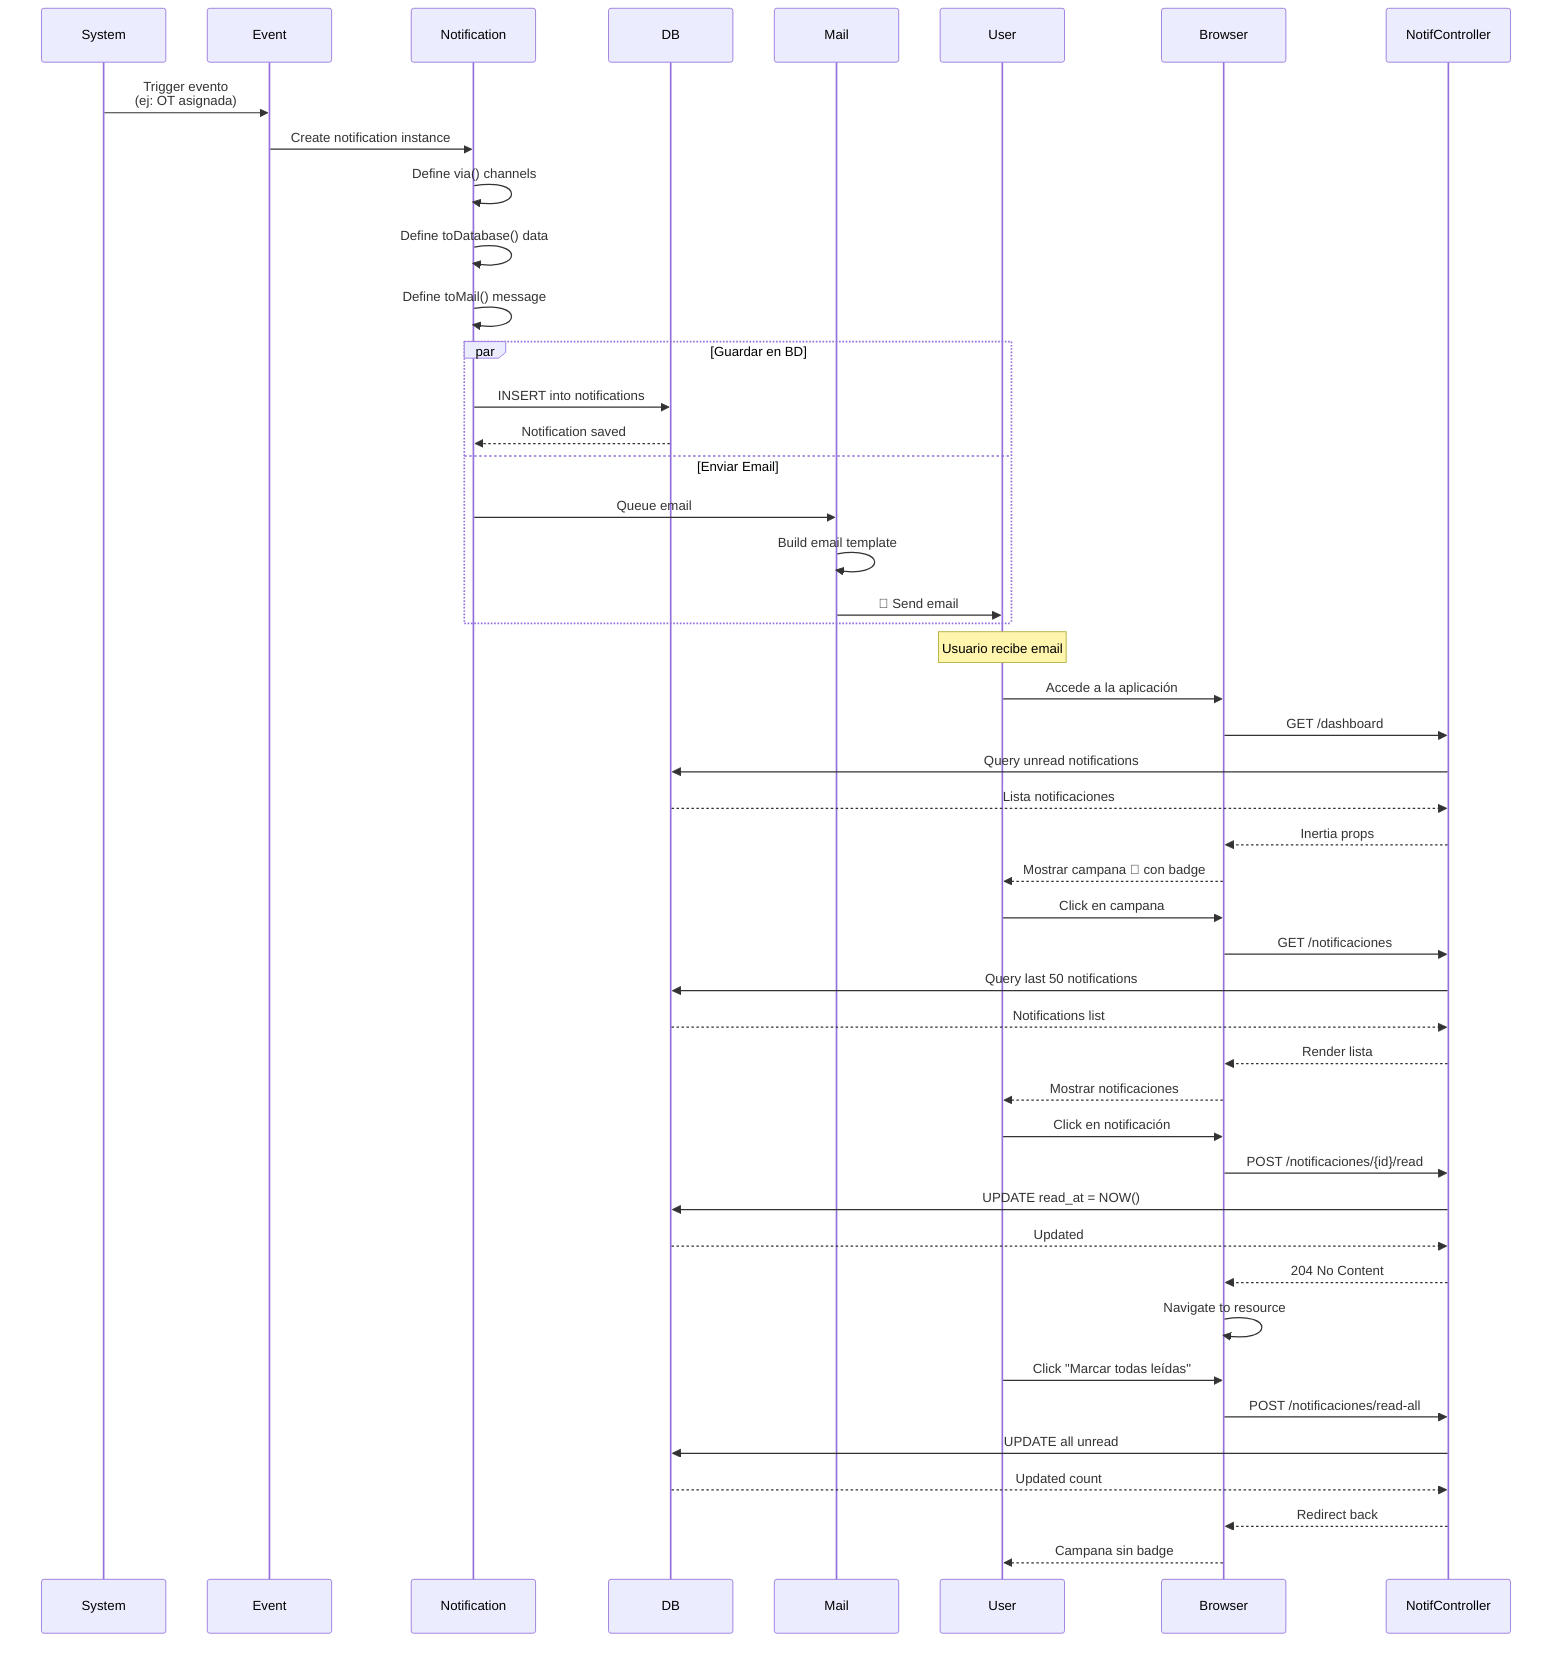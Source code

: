 ﻿sequenceDiagram
    participant System
    participant Event
    participant Notification
    participant DB
    participant Mail
    participant User
    participant Browser
    participant NotifController

    System->>Event: Trigger evento<br/>(ej: OT asignada)
    Event->>Notification: Create notification instance
    
    Notification->>Notification: Define via() channels
    Notification->>Notification: Define toDatabase() data
    Notification->>Notification: Define toMail() message
    
    par Guardar en BD
        Notification->>DB: INSERT into notifications
        DB-->>Notification: Notification saved
    and Enviar Email
        Notification->>Mail: Queue email
        Mail->>Mail: Build email template
        Mail->>User: 📧 Send email
    end
    
    Note over User: Usuario recibe email
    
    User->>Browser: Accede a la aplicación
    Browser->>NotifController: GET /dashboard
    NotifController->>DB: Query unread notifications
    DB-->>NotifController: Lista notificaciones
    NotifController-->>Browser: Inertia props
    Browser-->>User: Mostrar campana 🔔 con badge
    
    User->>Browser: Click en campana
    Browser->>NotifController: GET /notificaciones
    NotifController->>DB: Query last 50 notifications
    DB-->>NotifController: Notifications list
    NotifController-->>Browser: Render lista
    Browser-->>User: Mostrar notificaciones
    
    User->>Browser: Click en notificación
    Browser->>NotifController: POST /notificaciones/{id}/read
    NotifController->>DB: UPDATE read_at = NOW()
    DB-->>NotifController: Updated
    NotifController-->>Browser: 204 No Content
    Browser->>Browser: Navigate to resource
    
    User->>Browser: Click "Marcar todas leídas"
    Browser->>NotifController: POST /notificaciones/read-all
    NotifController->>DB: UPDATE all unread
    DB-->>NotifController: Updated count
    NotifController-->>Browser: Redirect back
    Browser-->>User: Campana sin badge